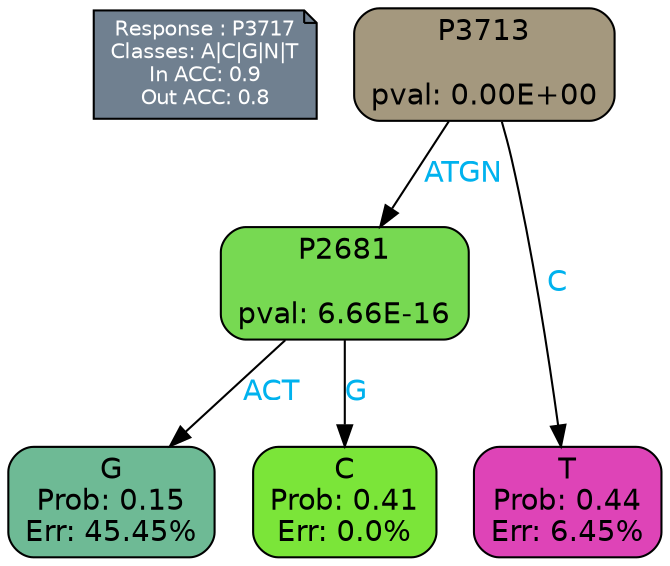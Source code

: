 digraph Tree {
node [shape=box, style="filled, rounded", color="black", fontname=helvetica] ;
graph [ranksep=equally, splines=polylines, bgcolor=transparent, dpi=600] ;
edge [fontname=helvetica] ;
LEGEND [label="Response : P3717
Classes: A|C|G|N|T
In ACC: 0.9
Out ACC: 0.8
",shape=note,align=left,style=filled,fillcolor="slategray",fontcolor="white",fontsize=10];1 [label="P3713

pval: 0.00E+00", fillcolor="#a4987e"] ;
2 [label="P2681

pval: 6.66E-16", fillcolor="#77d952"] ;
3 [label="G
Prob: 0.15
Err: 45.45%", fillcolor="#6eba95"] ;
4 [label="C
Prob: 0.41
Err: 0.0%", fillcolor="#7be539"] ;
5 [label="T
Prob: 0.44
Err: 6.45%", fillcolor="#de44b7"] ;
1 -> 2 [label="ATGN",fontcolor=deepskyblue2] ;
1 -> 5 [label="C",fontcolor=deepskyblue2] ;
2 -> 3 [label="ACT",fontcolor=deepskyblue2] ;
2 -> 4 [label="G",fontcolor=deepskyblue2] ;
{rank = same; 3;4;5;}{rank = same; LEGEND;1;}}